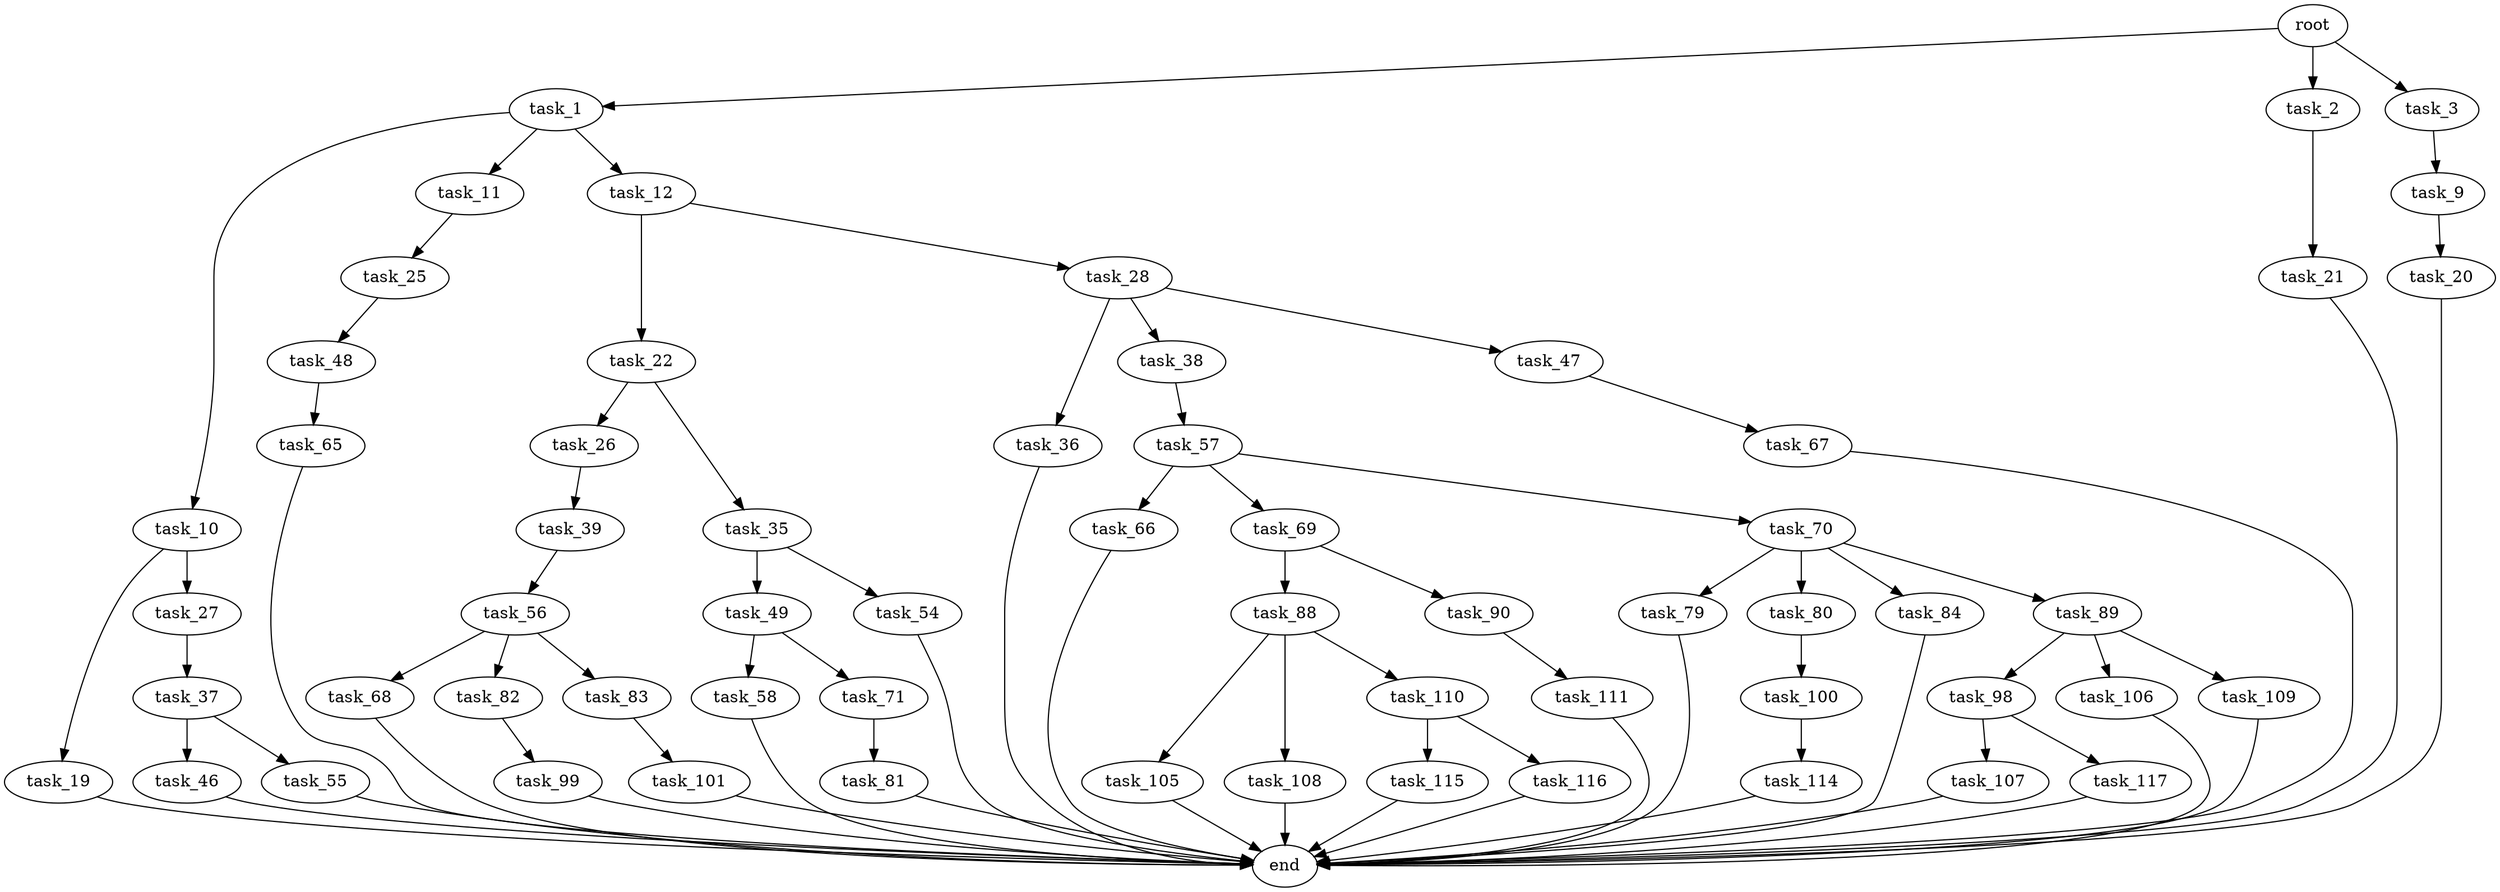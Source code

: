 digraph G {
  root [size="0.000000"];
  task_1 [size="8767255150.000000"];
  task_2 [size="12408264959.000000"];
  task_3 [size="134217728000.000000"];
  task_10 [size="8589934592.000000"];
  task_11 [size="549755813888.000000"];
  task_12 [size="7248960839.000000"];
  task_21 [size="368293445632.000000"];
  task_9 [size="411480296297.000000"];
  task_20 [size="48079320950.000000"];
  task_19 [size="108761051399.000000"];
  task_27 [size="549755813888.000000"];
  task_25 [size="18294545770.000000"];
  task_22 [size="134217728000.000000"];
  task_28 [size="650494057153.000000"];
  end [size="0.000000"];
  task_26 [size="17121416512.000000"];
  task_35 [size="134217728000.000000"];
  task_48 [size="1420316120.000000"];
  task_39 [size="18588425319.000000"];
  task_37 [size="4207419482.000000"];
  task_36 [size="18746136220.000000"];
  task_38 [size="597016505347.000000"];
  task_47 [size="134217728000.000000"];
  task_49 [size="4529405533.000000"];
  task_54 [size="231928233984.000000"];
  task_46 [size="22013085069.000000"];
  task_55 [size="28991029248.000000"];
  task_57 [size="319666403025.000000"];
  task_56 [size="1195890022.000000"];
  task_67 [size="549755813888.000000"];
  task_65 [size="8589934592.000000"];
  task_58 [size="5564244671.000000"];
  task_71 [size="17863576476.000000"];
  task_68 [size="231928233984.000000"];
  task_82 [size="29336741266.000000"];
  task_83 [size="536351933676.000000"];
  task_66 [size="231928233984.000000"];
  task_69 [size="28649608116.000000"];
  task_70 [size="828193266.000000"];
  task_88 [size="11220312718.000000"];
  task_90 [size="8286072232.000000"];
  task_79 [size="174162360502.000000"];
  task_80 [size="807353754173.000000"];
  task_84 [size="16634751307.000000"];
  task_89 [size="68719476736.000000"];
  task_81 [size="88552695786.000000"];
  task_100 [size="368293445632.000000"];
  task_99 [size="3895673621.000000"];
  task_101 [size="3540094596.000000"];
  task_105 [size="28991029248.000000"];
  task_108 [size="6518078614.000000"];
  task_110 [size="231928233984.000000"];
  task_98 [size="28991029248.000000"];
  task_106 [size="368293445632.000000"];
  task_109 [size="368293445632.000000"];
  task_111 [size="412546985568.000000"];
  task_107 [size="12327771076.000000"];
  task_117 [size="85307135700.000000"];
  task_114 [size="15686872371.000000"];
  task_115 [size="11347784211.000000"];
  task_116 [size="549755813888.000000"];

  root -> task_1 [size="1.000000"];
  root -> task_2 [size="1.000000"];
  root -> task_3 [size="1.000000"];
  task_1 -> task_10 [size="301989888.000000"];
  task_1 -> task_11 [size="301989888.000000"];
  task_1 -> task_12 [size="301989888.000000"];
  task_2 -> task_21 [size="209715200.000000"];
  task_3 -> task_9 [size="209715200.000000"];
  task_10 -> task_19 [size="33554432.000000"];
  task_10 -> task_27 [size="33554432.000000"];
  task_11 -> task_25 [size="536870912.000000"];
  task_12 -> task_22 [size="134217728.000000"];
  task_12 -> task_28 [size="134217728.000000"];
  task_21 -> end [size="1.000000"];
  task_9 -> task_20 [size="301989888.000000"];
  task_20 -> end [size="1.000000"];
  task_19 -> end [size="1.000000"];
  task_27 -> task_37 [size="536870912.000000"];
  task_25 -> task_48 [size="536870912.000000"];
  task_22 -> task_26 [size="209715200.000000"];
  task_22 -> task_35 [size="209715200.000000"];
  task_28 -> task_36 [size="411041792.000000"];
  task_28 -> task_38 [size="411041792.000000"];
  task_28 -> task_47 [size="411041792.000000"];
  task_26 -> task_39 [size="536870912.000000"];
  task_35 -> task_49 [size="209715200.000000"];
  task_35 -> task_54 [size="209715200.000000"];
  task_48 -> task_65 [size="75497472.000000"];
  task_39 -> task_56 [size="411041792.000000"];
  task_37 -> task_46 [size="209715200.000000"];
  task_37 -> task_55 [size="209715200.000000"];
  task_36 -> end [size="1.000000"];
  task_38 -> task_57 [size="679477248.000000"];
  task_47 -> task_67 [size="209715200.000000"];
  task_49 -> task_58 [size="75497472.000000"];
  task_49 -> task_71 [size="75497472.000000"];
  task_54 -> end [size="1.000000"];
  task_46 -> end [size="1.000000"];
  task_55 -> end [size="1.000000"];
  task_57 -> task_66 [size="411041792.000000"];
  task_57 -> task_69 [size="411041792.000000"];
  task_57 -> task_70 [size="411041792.000000"];
  task_56 -> task_68 [size="134217728.000000"];
  task_56 -> task_82 [size="134217728.000000"];
  task_56 -> task_83 [size="134217728.000000"];
  task_67 -> end [size="1.000000"];
  task_65 -> end [size="1.000000"];
  task_58 -> end [size="1.000000"];
  task_71 -> task_81 [size="536870912.000000"];
  task_68 -> end [size="1.000000"];
  task_82 -> task_99 [size="33554432.000000"];
  task_83 -> task_101 [size="536870912.000000"];
  task_66 -> end [size="1.000000"];
  task_69 -> task_88 [size="134217728.000000"];
  task_69 -> task_90 [size="134217728.000000"];
  task_70 -> task_79 [size="75497472.000000"];
  task_70 -> task_80 [size="75497472.000000"];
  task_70 -> task_84 [size="75497472.000000"];
  task_70 -> task_89 [size="75497472.000000"];
  task_88 -> task_105 [size="411041792.000000"];
  task_88 -> task_108 [size="411041792.000000"];
  task_88 -> task_110 [size="411041792.000000"];
  task_90 -> task_111 [size="536870912.000000"];
  task_79 -> end [size="1.000000"];
  task_80 -> task_100 [size="679477248.000000"];
  task_84 -> end [size="1.000000"];
  task_89 -> task_98 [size="134217728.000000"];
  task_89 -> task_106 [size="134217728.000000"];
  task_89 -> task_109 [size="134217728.000000"];
  task_81 -> end [size="1.000000"];
  task_100 -> task_114 [size="411041792.000000"];
  task_99 -> end [size="1.000000"];
  task_101 -> end [size="1.000000"];
  task_105 -> end [size="1.000000"];
  task_108 -> end [size="1.000000"];
  task_110 -> task_115 [size="301989888.000000"];
  task_110 -> task_116 [size="301989888.000000"];
  task_98 -> task_107 [size="75497472.000000"];
  task_98 -> task_117 [size="75497472.000000"];
  task_106 -> end [size="1.000000"];
  task_109 -> end [size="1.000000"];
  task_111 -> end [size="1.000000"];
  task_107 -> end [size="1.000000"];
  task_117 -> end [size="1.000000"];
  task_114 -> end [size="1.000000"];
  task_115 -> end [size="1.000000"];
  task_116 -> end [size="1.000000"];
}
